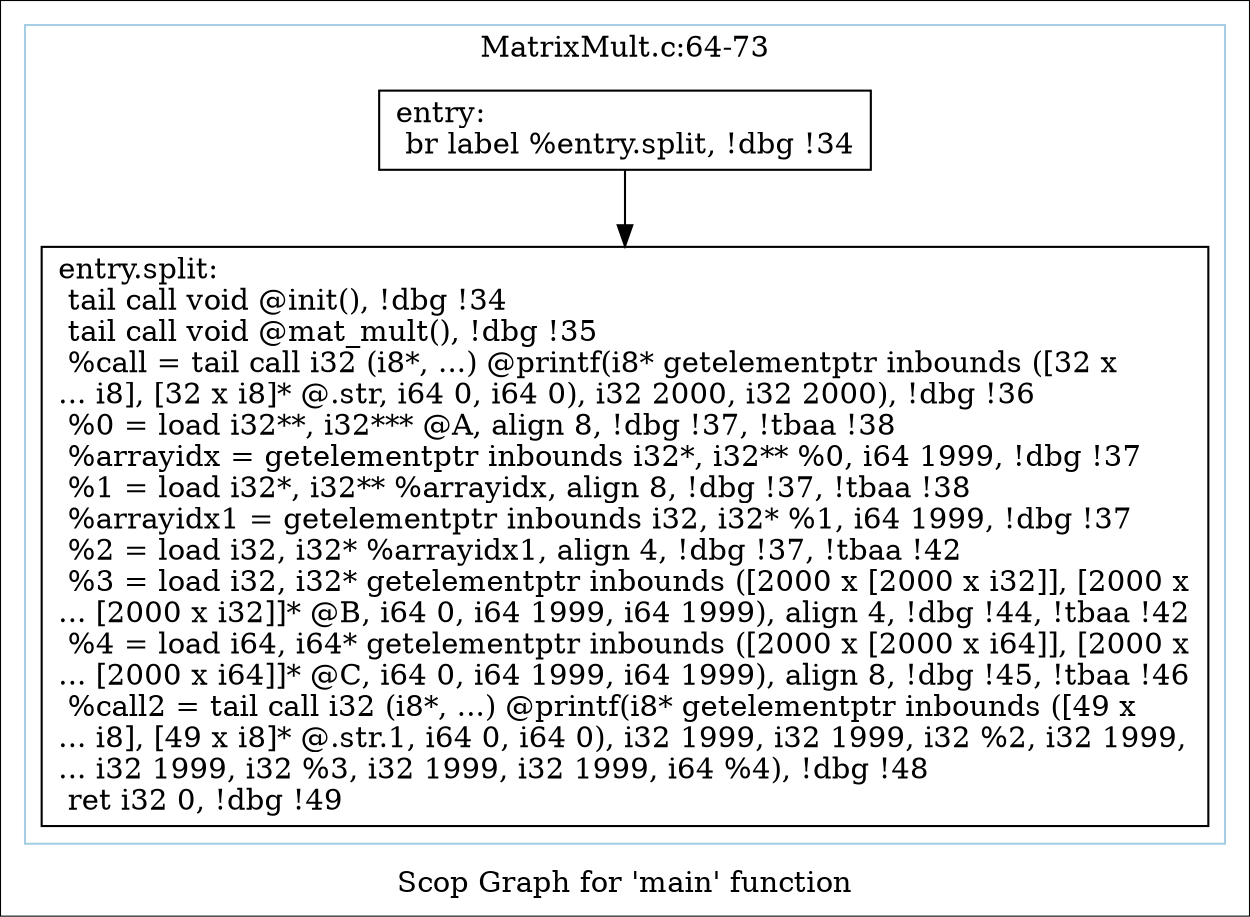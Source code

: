 digraph "Scop Graph for 'main' function" {
	label="Scop Graph for 'main' function";

	Node0xa158560 [shape=record,label="{entry:\l  br label %entry.split, !dbg !34\l}"];
	Node0xa158560 -> Node0xa163df0;
	Node0xa163df0 [shape=record,label="{entry.split:                                      \l  tail call void @init(), !dbg !34\l  tail call void @mat_mult(), !dbg !35\l  %call = tail call i32 (i8*, ...) @printf(i8* getelementptr inbounds ([32 x\l... i8], [32 x i8]* @.str, i64 0, i64 0), i32 2000, i32 2000), !dbg !36\l  %0 = load i32**, i32*** @A, align 8, !dbg !37, !tbaa !38\l  %arrayidx = getelementptr inbounds i32*, i32** %0, i64 1999, !dbg !37\l  %1 = load i32*, i32** %arrayidx, align 8, !dbg !37, !tbaa !38\l  %arrayidx1 = getelementptr inbounds i32, i32* %1, i64 1999, !dbg !37\l  %2 = load i32, i32* %arrayidx1, align 4, !dbg !37, !tbaa !42\l  %3 = load i32, i32* getelementptr inbounds ([2000 x [2000 x i32]], [2000 x\l... [2000 x i32]]* @B, i64 0, i64 1999, i64 1999), align 4, !dbg !44, !tbaa !42\l  %4 = load i64, i64* getelementptr inbounds ([2000 x [2000 x i64]], [2000 x\l... [2000 x i64]]* @C, i64 0, i64 1999, i64 1999), align 8, !dbg !45, !tbaa !46\l  %call2 = tail call i32 (i8*, ...) @printf(i8* getelementptr inbounds ([49 x\l... i8], [49 x i8]* @.str.1, i64 0, i64 0), i32 1999, i32 1999, i32 %2, i32 1999,\l... i32 1999, i32 %3, i32 1999, i32 1999, i64 %4), !dbg !48\l  ret i32 0, !dbg !49\l}"];
	colorscheme = "paired12"
        subgraph cluster_0xa15f3d0 {
          label = "MatrixMult.c:64-73
";
          style = solid;
          color = 1
          Node0xa158560;
          Node0xa163df0;
        }
}
